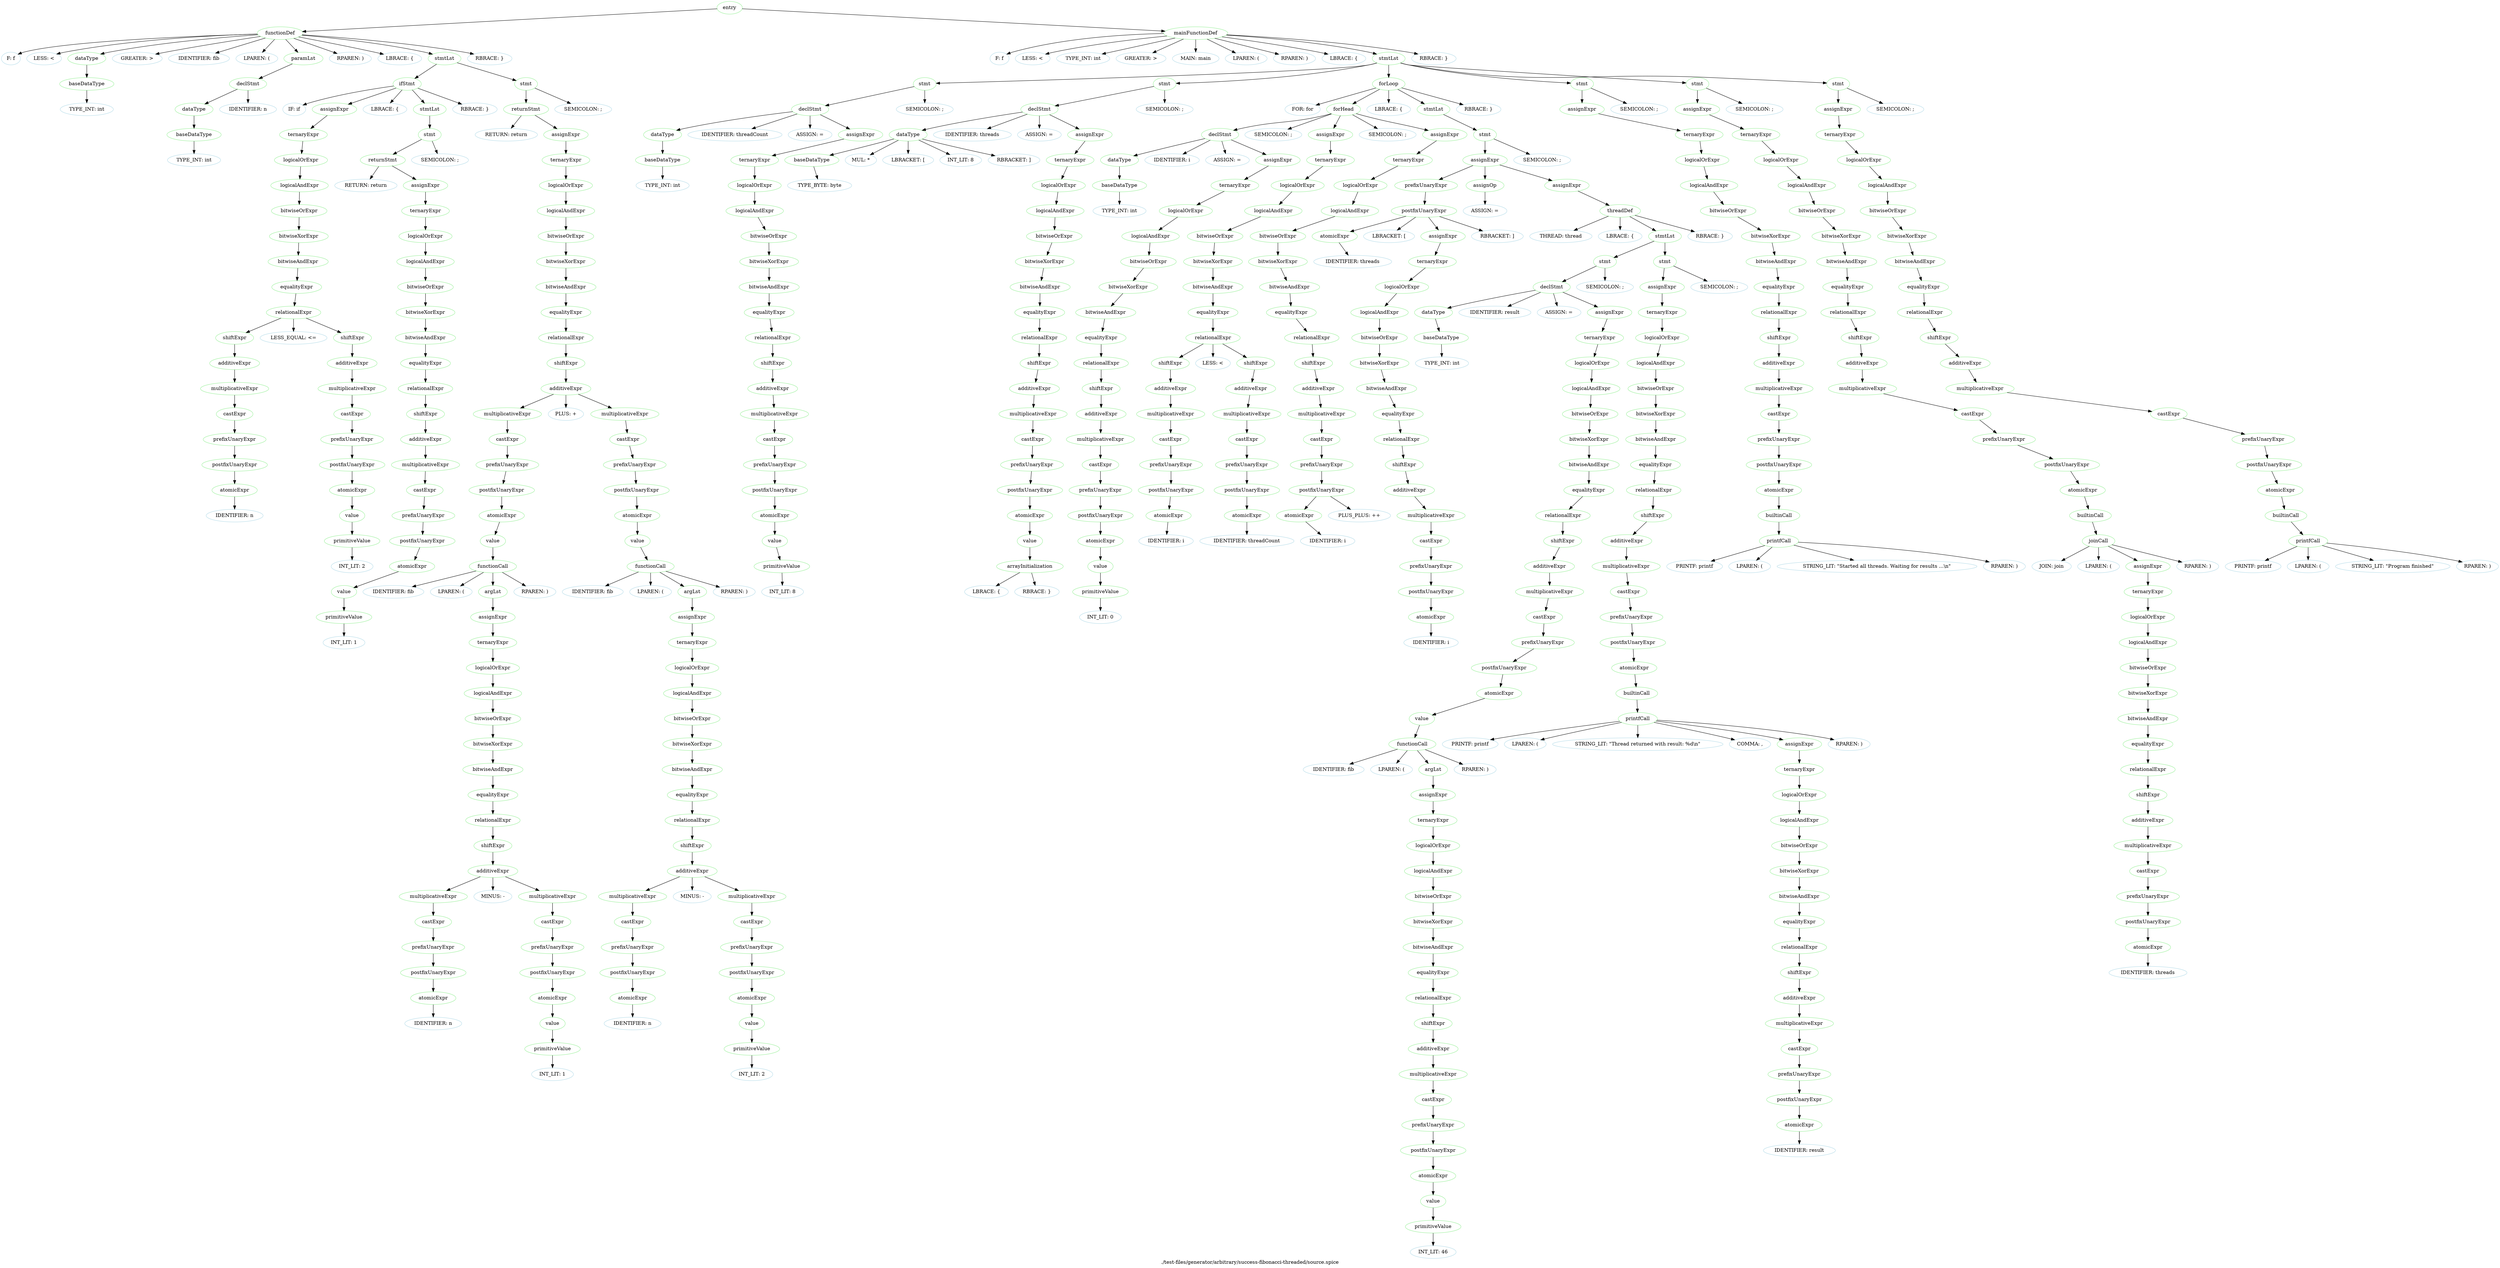 digraph {
 rankdir="TB";
 label="./test-files/generator/arbitrary/success-fibonacci-threaded/source.spice";
 L1C0_entry [color="lightgreen",label="entry"];
 L1C0_functionDef [color="lightgreen",label="functionDef"];
 L1C0_entry -> L1C0_functionDef;
 L1C0 [color="lightblue",label="F: f"];
 L1C0_functionDef -> L1C0
 L1C1 [color="lightblue",label="LESS: <"];
 L1C0_functionDef -> L1C1
 L1C2_dataType [color="lightgreen",label="dataType"];
 L1C0_functionDef -> L1C2_dataType;
 L1C2_baseDataType [color="lightgreen",label="baseDataType"];
 L1C2_dataType -> L1C2_baseDataType;
 L1C2 [color="lightblue",label="TYPE_INT: int"];
 L1C2_baseDataType -> L1C2
 L1C5 [color="lightblue",label="GREATER: >"];
 L1C0_functionDef -> L1C5
 L1C7 [color="lightblue",label="IDENTIFIER: fib"];
 L1C0_functionDef -> L1C7
 L1C10 [color="lightblue",label="LPAREN: ("];
 L1C0_functionDef -> L1C10
 L1C11_paramLst [color="lightgreen",label="paramLst"];
 L1C0_functionDef -> L1C11_paramLst;
 L1C11_declStmt [color="lightgreen",label="declStmt"];
 L1C11_paramLst -> L1C11_declStmt;
 L1C11_dataType [color="lightgreen",label="dataType"];
 L1C11_declStmt -> L1C11_dataType;
 L1C11_baseDataType [color="lightgreen",label="baseDataType"];
 L1C11_dataType -> L1C11_baseDataType;
 L1C11 [color="lightblue",label="TYPE_INT: int"];
 L1C11_baseDataType -> L1C11
 L1C15 [color="lightblue",label="IDENTIFIER: n"];
 L1C11_declStmt -> L1C15
 L1C16 [color="lightblue",label="RPAREN: )"];
 L1C0_functionDef -> L1C16
 L1C18 [color="lightblue",label="LBRACE: {"];
 L1C0_functionDef -> L1C18
 L2C4_stmtLst [color="lightgreen",label="stmtLst"];
 L1C0_functionDef -> L2C4_stmtLst;
 L2C4_ifStmt [color="lightgreen",label="ifStmt"];
 L2C4_stmtLst -> L2C4_ifStmt;
 L2C4 [color="lightblue",label="IF: if"];
 L2C4_ifStmt -> L2C4
 L2C7_assignExpr [color="lightgreen",label="assignExpr"];
 L2C4_ifStmt -> L2C7_assignExpr;
 L2C7_ternaryExpr [color="lightgreen",label="ternaryExpr"];
 L2C7_assignExpr -> L2C7_ternaryExpr;
 L2C7_logicalOrExpr [color="lightgreen",label="logicalOrExpr"];
 L2C7_ternaryExpr -> L2C7_logicalOrExpr;
 L2C7_logicalAndExpr [color="lightgreen",label="logicalAndExpr"];
 L2C7_logicalOrExpr -> L2C7_logicalAndExpr;
 L2C7_bitwiseOrExpr [color="lightgreen",label="bitwiseOrExpr"];
 L2C7_logicalAndExpr -> L2C7_bitwiseOrExpr;
 L2C7_bitwiseXorExpr [color="lightgreen",label="bitwiseXorExpr"];
 L2C7_bitwiseOrExpr -> L2C7_bitwiseXorExpr;
 L2C7_bitwiseAndExpr [color="lightgreen",label="bitwiseAndExpr"];
 L2C7_bitwiseXorExpr -> L2C7_bitwiseAndExpr;
 L2C7_equalityExpr [color="lightgreen",label="equalityExpr"];
 L2C7_bitwiseAndExpr -> L2C7_equalityExpr;
 L2C7_relationalExpr [color="lightgreen",label="relationalExpr"];
 L2C7_equalityExpr -> L2C7_relationalExpr;
 L2C7_shiftExpr [color="lightgreen",label="shiftExpr"];
 L2C7_relationalExpr -> L2C7_shiftExpr;
 L2C7_additiveExpr [color="lightgreen",label="additiveExpr"];
 L2C7_shiftExpr -> L2C7_additiveExpr;
 L2C7_multiplicativeExpr [color="lightgreen",label="multiplicativeExpr"];
 L2C7_additiveExpr -> L2C7_multiplicativeExpr;
 L2C7_castExpr [color="lightgreen",label="castExpr"];
 L2C7_multiplicativeExpr -> L2C7_castExpr;
 L2C7_prefixUnaryExpr [color="lightgreen",label="prefixUnaryExpr"];
 L2C7_castExpr -> L2C7_prefixUnaryExpr;
 L2C7_postfixUnaryExpr [color="lightgreen",label="postfixUnaryExpr"];
 L2C7_prefixUnaryExpr -> L2C7_postfixUnaryExpr;
 L2C7_atomicExpr [color="lightgreen",label="atomicExpr"];
 L2C7_postfixUnaryExpr -> L2C7_atomicExpr;
 L2C7 [color="lightblue",label="IDENTIFIER: n"];
 L2C7_atomicExpr -> L2C7
 L2C9 [color="lightblue",label="LESS_EQUAL: <="];
 L2C7_relationalExpr -> L2C9
 L2C12_shiftExpr [color="lightgreen",label="shiftExpr"];
 L2C7_relationalExpr -> L2C12_shiftExpr;
 L2C12_additiveExpr [color="lightgreen",label="additiveExpr"];
 L2C12_shiftExpr -> L2C12_additiveExpr;
 L2C12_multiplicativeExpr [color="lightgreen",label="multiplicativeExpr"];
 L2C12_additiveExpr -> L2C12_multiplicativeExpr;
 L2C12_castExpr [color="lightgreen",label="castExpr"];
 L2C12_multiplicativeExpr -> L2C12_castExpr;
 L2C12_prefixUnaryExpr [color="lightgreen",label="prefixUnaryExpr"];
 L2C12_castExpr -> L2C12_prefixUnaryExpr;
 L2C12_postfixUnaryExpr [color="lightgreen",label="postfixUnaryExpr"];
 L2C12_prefixUnaryExpr -> L2C12_postfixUnaryExpr;
 L2C12_atomicExpr [color="lightgreen",label="atomicExpr"];
 L2C12_postfixUnaryExpr -> L2C12_atomicExpr;
 L2C12_value [color="lightgreen",label="value"];
 L2C12_atomicExpr -> L2C12_value;
 L2C12_primitiveValue [color="lightgreen",label="primitiveValue"];
 L2C12_value -> L2C12_primitiveValue;
 L2C12 [color="lightblue",label="INT_LIT: 2"];
 L2C12_primitiveValue -> L2C12
 L2C14 [color="lightblue",label="LBRACE: {"];
 L2C4_ifStmt -> L2C14
 L2C16_stmtLst [color="lightgreen",label="stmtLst"];
 L2C4_ifStmt -> L2C16_stmtLst;
 L2C16_stmt [color="lightgreen",label="stmt"];
 L2C16_stmtLst -> L2C16_stmt;
 L2C16_returnStmt [color="lightgreen",label="returnStmt"];
 L2C16_stmt -> L2C16_returnStmt;
 L2C16 [color="lightblue",label="RETURN: return"];
 L2C16_returnStmt -> L2C16
 L2C23_assignExpr [color="lightgreen",label="assignExpr"];
 L2C16_returnStmt -> L2C23_assignExpr;
 L2C23_ternaryExpr [color="lightgreen",label="ternaryExpr"];
 L2C23_assignExpr -> L2C23_ternaryExpr;
 L2C23_logicalOrExpr [color="lightgreen",label="logicalOrExpr"];
 L2C23_ternaryExpr -> L2C23_logicalOrExpr;
 L2C23_logicalAndExpr [color="lightgreen",label="logicalAndExpr"];
 L2C23_logicalOrExpr -> L2C23_logicalAndExpr;
 L2C23_bitwiseOrExpr [color="lightgreen",label="bitwiseOrExpr"];
 L2C23_logicalAndExpr -> L2C23_bitwiseOrExpr;
 L2C23_bitwiseXorExpr [color="lightgreen",label="bitwiseXorExpr"];
 L2C23_bitwiseOrExpr -> L2C23_bitwiseXorExpr;
 L2C23_bitwiseAndExpr [color="lightgreen",label="bitwiseAndExpr"];
 L2C23_bitwiseXorExpr -> L2C23_bitwiseAndExpr;
 L2C23_equalityExpr [color="lightgreen",label="equalityExpr"];
 L2C23_bitwiseAndExpr -> L2C23_equalityExpr;
 L2C23_relationalExpr [color="lightgreen",label="relationalExpr"];
 L2C23_equalityExpr -> L2C23_relationalExpr;
 L2C23_shiftExpr [color="lightgreen",label="shiftExpr"];
 L2C23_relationalExpr -> L2C23_shiftExpr;
 L2C23_additiveExpr [color="lightgreen",label="additiveExpr"];
 L2C23_shiftExpr -> L2C23_additiveExpr;
 L2C23_multiplicativeExpr [color="lightgreen",label="multiplicativeExpr"];
 L2C23_additiveExpr -> L2C23_multiplicativeExpr;
 L2C23_castExpr [color="lightgreen",label="castExpr"];
 L2C23_multiplicativeExpr -> L2C23_castExpr;
 L2C23_prefixUnaryExpr [color="lightgreen",label="prefixUnaryExpr"];
 L2C23_castExpr -> L2C23_prefixUnaryExpr;
 L2C23_postfixUnaryExpr [color="lightgreen",label="postfixUnaryExpr"];
 L2C23_prefixUnaryExpr -> L2C23_postfixUnaryExpr;
 L2C23_atomicExpr [color="lightgreen",label="atomicExpr"];
 L2C23_postfixUnaryExpr -> L2C23_atomicExpr;
 L2C23_value [color="lightgreen",label="value"];
 L2C23_atomicExpr -> L2C23_value;
 L2C23_primitiveValue [color="lightgreen",label="primitiveValue"];
 L2C23_value -> L2C23_primitiveValue;
 L2C23 [color="lightblue",label="INT_LIT: 1"];
 L2C23_primitiveValue -> L2C23
 L2C24 [color="lightblue",label="SEMICOLON: ;"];
 L2C16_stmt -> L2C24
 L2C26 [color="lightblue",label="RBRACE: }"];
 L2C4_ifStmt -> L2C26
 L3C4_stmt [color="lightgreen",label="stmt"];
 L2C4_stmtLst -> L3C4_stmt;
 L3C4_returnStmt [color="lightgreen",label="returnStmt"];
 L3C4_stmt -> L3C4_returnStmt;
 L3C4 [color="lightblue",label="RETURN: return"];
 L3C4_returnStmt -> L3C4
 L3C11_assignExpr [color="lightgreen",label="assignExpr"];
 L3C4_returnStmt -> L3C11_assignExpr;
 L3C11_ternaryExpr [color="lightgreen",label="ternaryExpr"];
 L3C11_assignExpr -> L3C11_ternaryExpr;
 L3C11_logicalOrExpr [color="lightgreen",label="logicalOrExpr"];
 L3C11_ternaryExpr -> L3C11_logicalOrExpr;
 L3C11_logicalAndExpr [color="lightgreen",label="logicalAndExpr"];
 L3C11_logicalOrExpr -> L3C11_logicalAndExpr;
 L3C11_bitwiseOrExpr [color="lightgreen",label="bitwiseOrExpr"];
 L3C11_logicalAndExpr -> L3C11_bitwiseOrExpr;
 L3C11_bitwiseXorExpr [color="lightgreen",label="bitwiseXorExpr"];
 L3C11_bitwiseOrExpr -> L3C11_bitwiseXorExpr;
 L3C11_bitwiseAndExpr [color="lightgreen",label="bitwiseAndExpr"];
 L3C11_bitwiseXorExpr -> L3C11_bitwiseAndExpr;
 L3C11_equalityExpr [color="lightgreen",label="equalityExpr"];
 L3C11_bitwiseAndExpr -> L3C11_equalityExpr;
 L3C11_relationalExpr [color="lightgreen",label="relationalExpr"];
 L3C11_equalityExpr -> L3C11_relationalExpr;
 L3C11_shiftExpr [color="lightgreen",label="shiftExpr"];
 L3C11_relationalExpr -> L3C11_shiftExpr;
 L3C11_additiveExpr [color="lightgreen",label="additiveExpr"];
 L3C11_shiftExpr -> L3C11_additiveExpr;
 L3C11_multiplicativeExpr [color="lightgreen",label="multiplicativeExpr"];
 L3C11_additiveExpr -> L3C11_multiplicativeExpr;
 L3C11_castExpr [color="lightgreen",label="castExpr"];
 L3C11_multiplicativeExpr -> L3C11_castExpr;
 L3C11_prefixUnaryExpr [color="lightgreen",label="prefixUnaryExpr"];
 L3C11_castExpr -> L3C11_prefixUnaryExpr;
 L3C11_postfixUnaryExpr [color="lightgreen",label="postfixUnaryExpr"];
 L3C11_prefixUnaryExpr -> L3C11_postfixUnaryExpr;
 L3C11_atomicExpr [color="lightgreen",label="atomicExpr"];
 L3C11_postfixUnaryExpr -> L3C11_atomicExpr;
 L3C11_value [color="lightgreen",label="value"];
 L3C11_atomicExpr -> L3C11_value;
 L3C11_functionCall [color="lightgreen",label="functionCall"];
 L3C11_value -> L3C11_functionCall;
 L3C11 [color="lightblue",label="IDENTIFIER: fib"];
 L3C11_functionCall -> L3C11
 L3C14 [color="lightblue",label="LPAREN: ("];
 L3C11_functionCall -> L3C14
 L3C15_argLst [color="lightgreen",label="argLst"];
 L3C11_functionCall -> L3C15_argLst;
 L3C15_assignExpr [color="lightgreen",label="assignExpr"];
 L3C15_argLst -> L3C15_assignExpr;
 L3C15_ternaryExpr [color="lightgreen",label="ternaryExpr"];
 L3C15_assignExpr -> L3C15_ternaryExpr;
 L3C15_logicalOrExpr [color="lightgreen",label="logicalOrExpr"];
 L3C15_ternaryExpr -> L3C15_logicalOrExpr;
 L3C15_logicalAndExpr [color="lightgreen",label="logicalAndExpr"];
 L3C15_logicalOrExpr -> L3C15_logicalAndExpr;
 L3C15_bitwiseOrExpr [color="lightgreen",label="bitwiseOrExpr"];
 L3C15_logicalAndExpr -> L3C15_bitwiseOrExpr;
 L3C15_bitwiseXorExpr [color="lightgreen",label="bitwiseXorExpr"];
 L3C15_bitwiseOrExpr -> L3C15_bitwiseXorExpr;
 L3C15_bitwiseAndExpr [color="lightgreen",label="bitwiseAndExpr"];
 L3C15_bitwiseXorExpr -> L3C15_bitwiseAndExpr;
 L3C15_equalityExpr [color="lightgreen",label="equalityExpr"];
 L3C15_bitwiseAndExpr -> L3C15_equalityExpr;
 L3C15_relationalExpr [color="lightgreen",label="relationalExpr"];
 L3C15_equalityExpr -> L3C15_relationalExpr;
 L3C15_shiftExpr [color="lightgreen",label="shiftExpr"];
 L3C15_relationalExpr -> L3C15_shiftExpr;
 L3C15_additiveExpr [color="lightgreen",label="additiveExpr"];
 L3C15_shiftExpr -> L3C15_additiveExpr;
 L3C15_multiplicativeExpr [color="lightgreen",label="multiplicativeExpr"];
 L3C15_additiveExpr -> L3C15_multiplicativeExpr;
 L3C15_castExpr [color="lightgreen",label="castExpr"];
 L3C15_multiplicativeExpr -> L3C15_castExpr;
 L3C15_prefixUnaryExpr [color="lightgreen",label="prefixUnaryExpr"];
 L3C15_castExpr -> L3C15_prefixUnaryExpr;
 L3C15_postfixUnaryExpr [color="lightgreen",label="postfixUnaryExpr"];
 L3C15_prefixUnaryExpr -> L3C15_postfixUnaryExpr;
 L3C15_atomicExpr [color="lightgreen",label="atomicExpr"];
 L3C15_postfixUnaryExpr -> L3C15_atomicExpr;
 L3C15 [color="lightblue",label="IDENTIFIER: n"];
 L3C15_atomicExpr -> L3C15
 L3C17 [color="lightblue",label="MINUS: -"];
 L3C15_additiveExpr -> L3C17
 L3C19_multiplicativeExpr [color="lightgreen",label="multiplicativeExpr"];
 L3C15_additiveExpr -> L3C19_multiplicativeExpr;
 L3C19_castExpr [color="lightgreen",label="castExpr"];
 L3C19_multiplicativeExpr -> L3C19_castExpr;
 L3C19_prefixUnaryExpr [color="lightgreen",label="prefixUnaryExpr"];
 L3C19_castExpr -> L3C19_prefixUnaryExpr;
 L3C19_postfixUnaryExpr [color="lightgreen",label="postfixUnaryExpr"];
 L3C19_prefixUnaryExpr -> L3C19_postfixUnaryExpr;
 L3C19_atomicExpr [color="lightgreen",label="atomicExpr"];
 L3C19_postfixUnaryExpr -> L3C19_atomicExpr;
 L3C19_value [color="lightgreen",label="value"];
 L3C19_atomicExpr -> L3C19_value;
 L3C19_primitiveValue [color="lightgreen",label="primitiveValue"];
 L3C19_value -> L3C19_primitiveValue;
 L3C19 [color="lightblue",label="INT_LIT: 1"];
 L3C19_primitiveValue -> L3C19
 L3C20 [color="lightblue",label="RPAREN: )"];
 L3C11_functionCall -> L3C20
 L3C22 [color="lightblue",label="PLUS: +"];
 L3C11_additiveExpr -> L3C22
 L3C24_multiplicativeExpr [color="lightgreen",label="multiplicativeExpr"];
 L3C11_additiveExpr -> L3C24_multiplicativeExpr;
 L3C24_castExpr [color="lightgreen",label="castExpr"];
 L3C24_multiplicativeExpr -> L3C24_castExpr;
 L3C24_prefixUnaryExpr [color="lightgreen",label="prefixUnaryExpr"];
 L3C24_castExpr -> L3C24_prefixUnaryExpr;
 L3C24_postfixUnaryExpr [color="lightgreen",label="postfixUnaryExpr"];
 L3C24_prefixUnaryExpr -> L3C24_postfixUnaryExpr;
 L3C24_atomicExpr [color="lightgreen",label="atomicExpr"];
 L3C24_postfixUnaryExpr -> L3C24_atomicExpr;
 L3C24_value [color="lightgreen",label="value"];
 L3C24_atomicExpr -> L3C24_value;
 L3C24_functionCall [color="lightgreen",label="functionCall"];
 L3C24_value -> L3C24_functionCall;
 L3C24 [color="lightblue",label="IDENTIFIER: fib"];
 L3C24_functionCall -> L3C24
 L3C27 [color="lightblue",label="LPAREN: ("];
 L3C24_functionCall -> L3C27
 L3C28_argLst [color="lightgreen",label="argLst"];
 L3C24_functionCall -> L3C28_argLst;
 L3C28_assignExpr [color="lightgreen",label="assignExpr"];
 L3C28_argLst -> L3C28_assignExpr;
 L3C28_ternaryExpr [color="lightgreen",label="ternaryExpr"];
 L3C28_assignExpr -> L3C28_ternaryExpr;
 L3C28_logicalOrExpr [color="lightgreen",label="logicalOrExpr"];
 L3C28_ternaryExpr -> L3C28_logicalOrExpr;
 L3C28_logicalAndExpr [color="lightgreen",label="logicalAndExpr"];
 L3C28_logicalOrExpr -> L3C28_logicalAndExpr;
 L3C28_bitwiseOrExpr [color="lightgreen",label="bitwiseOrExpr"];
 L3C28_logicalAndExpr -> L3C28_bitwiseOrExpr;
 L3C28_bitwiseXorExpr [color="lightgreen",label="bitwiseXorExpr"];
 L3C28_bitwiseOrExpr -> L3C28_bitwiseXorExpr;
 L3C28_bitwiseAndExpr [color="lightgreen",label="bitwiseAndExpr"];
 L3C28_bitwiseXorExpr -> L3C28_bitwiseAndExpr;
 L3C28_equalityExpr [color="lightgreen",label="equalityExpr"];
 L3C28_bitwiseAndExpr -> L3C28_equalityExpr;
 L3C28_relationalExpr [color="lightgreen",label="relationalExpr"];
 L3C28_equalityExpr -> L3C28_relationalExpr;
 L3C28_shiftExpr [color="lightgreen",label="shiftExpr"];
 L3C28_relationalExpr -> L3C28_shiftExpr;
 L3C28_additiveExpr [color="lightgreen",label="additiveExpr"];
 L3C28_shiftExpr -> L3C28_additiveExpr;
 L3C28_multiplicativeExpr [color="lightgreen",label="multiplicativeExpr"];
 L3C28_additiveExpr -> L3C28_multiplicativeExpr;
 L3C28_castExpr [color="lightgreen",label="castExpr"];
 L3C28_multiplicativeExpr -> L3C28_castExpr;
 L3C28_prefixUnaryExpr [color="lightgreen",label="prefixUnaryExpr"];
 L3C28_castExpr -> L3C28_prefixUnaryExpr;
 L3C28_postfixUnaryExpr [color="lightgreen",label="postfixUnaryExpr"];
 L3C28_prefixUnaryExpr -> L3C28_postfixUnaryExpr;
 L3C28_atomicExpr [color="lightgreen",label="atomicExpr"];
 L3C28_postfixUnaryExpr -> L3C28_atomicExpr;
 L3C28 [color="lightblue",label="IDENTIFIER: n"];
 L3C28_atomicExpr -> L3C28
 L3C30 [color="lightblue",label="MINUS: -"];
 L3C28_additiveExpr -> L3C30
 L3C32_multiplicativeExpr [color="lightgreen",label="multiplicativeExpr"];
 L3C28_additiveExpr -> L3C32_multiplicativeExpr;
 L3C32_castExpr [color="lightgreen",label="castExpr"];
 L3C32_multiplicativeExpr -> L3C32_castExpr;
 L3C32_prefixUnaryExpr [color="lightgreen",label="prefixUnaryExpr"];
 L3C32_castExpr -> L3C32_prefixUnaryExpr;
 L3C32_postfixUnaryExpr [color="lightgreen",label="postfixUnaryExpr"];
 L3C32_prefixUnaryExpr -> L3C32_postfixUnaryExpr;
 L3C32_atomicExpr [color="lightgreen",label="atomicExpr"];
 L3C32_postfixUnaryExpr -> L3C32_atomicExpr;
 L3C32_value [color="lightgreen",label="value"];
 L3C32_atomicExpr -> L3C32_value;
 L3C32_primitiveValue [color="lightgreen",label="primitiveValue"];
 L3C32_value -> L3C32_primitiveValue;
 L3C32 [color="lightblue",label="INT_LIT: 2"];
 L3C32_primitiveValue -> L3C32
 L3C33 [color="lightblue",label="RPAREN: )"];
 L3C24_functionCall -> L3C33
 L3C34 [color="lightblue",label="SEMICOLON: ;"];
 L3C4_stmt -> L3C34
 L4C0 [color="lightblue",label="RBRACE: }"];
 L1C0_functionDef -> L4C0
 L6C0_mainFunctionDef [color="lightgreen",label="mainFunctionDef"];
 L1C0_entry -> L6C0_mainFunctionDef;
 L6C0 [color="lightblue",label="F: f"];
 L6C0_mainFunctionDef -> L6C0
 L6C1 [color="lightblue",label="LESS: <"];
 L6C0_mainFunctionDef -> L6C1
 L6C2 [color="lightblue",label="TYPE_INT: int"];
 L6C0_mainFunctionDef -> L6C2
 L6C5 [color="lightblue",label="GREATER: >"];
 L6C0_mainFunctionDef -> L6C5
 L6C7 [color="lightblue",label="MAIN: main"];
 L6C0_mainFunctionDef -> L6C7
 L6C11 [color="lightblue",label="LPAREN: ("];
 L6C0_mainFunctionDef -> L6C11
 L6C12 [color="lightblue",label="RPAREN: )"];
 L6C0_mainFunctionDef -> L6C12
 L6C14 [color="lightblue",label="LBRACE: {"];
 L6C0_mainFunctionDef -> L6C14
 L7C4_stmtLst [color="lightgreen",label="stmtLst"];
 L6C0_mainFunctionDef -> L7C4_stmtLst;
 L7C4_stmt [color="lightgreen",label="stmt"];
 L7C4_stmtLst -> L7C4_stmt;
 L7C4_declStmt [color="lightgreen",label="declStmt"];
 L7C4_stmt -> L7C4_declStmt;
 L7C4_dataType [color="lightgreen",label="dataType"];
 L7C4_declStmt -> L7C4_dataType;
 L7C4_baseDataType [color="lightgreen",label="baseDataType"];
 L7C4_dataType -> L7C4_baseDataType;
 L7C4 [color="lightblue",label="TYPE_INT: int"];
 L7C4_baseDataType -> L7C4
 L7C8 [color="lightblue",label="IDENTIFIER: threadCount"];
 L7C4_declStmt -> L7C8
 L7C20 [color="lightblue",label="ASSIGN: ="];
 L7C4_declStmt -> L7C20
 L7C22_assignExpr [color="lightgreen",label="assignExpr"];
 L7C4_declStmt -> L7C22_assignExpr;
 L7C22_ternaryExpr [color="lightgreen",label="ternaryExpr"];
 L7C22_assignExpr -> L7C22_ternaryExpr;
 L7C22_logicalOrExpr [color="lightgreen",label="logicalOrExpr"];
 L7C22_ternaryExpr -> L7C22_logicalOrExpr;
 L7C22_logicalAndExpr [color="lightgreen",label="logicalAndExpr"];
 L7C22_logicalOrExpr -> L7C22_logicalAndExpr;
 L7C22_bitwiseOrExpr [color="lightgreen",label="bitwiseOrExpr"];
 L7C22_logicalAndExpr -> L7C22_bitwiseOrExpr;
 L7C22_bitwiseXorExpr [color="lightgreen",label="bitwiseXorExpr"];
 L7C22_bitwiseOrExpr -> L7C22_bitwiseXorExpr;
 L7C22_bitwiseAndExpr [color="lightgreen",label="bitwiseAndExpr"];
 L7C22_bitwiseXorExpr -> L7C22_bitwiseAndExpr;
 L7C22_equalityExpr [color="lightgreen",label="equalityExpr"];
 L7C22_bitwiseAndExpr -> L7C22_equalityExpr;
 L7C22_relationalExpr [color="lightgreen",label="relationalExpr"];
 L7C22_equalityExpr -> L7C22_relationalExpr;
 L7C22_shiftExpr [color="lightgreen",label="shiftExpr"];
 L7C22_relationalExpr -> L7C22_shiftExpr;
 L7C22_additiveExpr [color="lightgreen",label="additiveExpr"];
 L7C22_shiftExpr -> L7C22_additiveExpr;
 L7C22_multiplicativeExpr [color="lightgreen",label="multiplicativeExpr"];
 L7C22_additiveExpr -> L7C22_multiplicativeExpr;
 L7C22_castExpr [color="lightgreen",label="castExpr"];
 L7C22_multiplicativeExpr -> L7C22_castExpr;
 L7C22_prefixUnaryExpr [color="lightgreen",label="prefixUnaryExpr"];
 L7C22_castExpr -> L7C22_prefixUnaryExpr;
 L7C22_postfixUnaryExpr [color="lightgreen",label="postfixUnaryExpr"];
 L7C22_prefixUnaryExpr -> L7C22_postfixUnaryExpr;
 L7C22_atomicExpr [color="lightgreen",label="atomicExpr"];
 L7C22_postfixUnaryExpr -> L7C22_atomicExpr;
 L7C22_value [color="lightgreen",label="value"];
 L7C22_atomicExpr -> L7C22_value;
 L7C22_primitiveValue [color="lightgreen",label="primitiveValue"];
 L7C22_value -> L7C22_primitiveValue;
 L7C22 [color="lightblue",label="INT_LIT: 8"];
 L7C22_primitiveValue -> L7C22
 L7C23 [color="lightblue",label="SEMICOLON: ;"];
 L7C4_stmt -> L7C23
 L8C4_stmt [color="lightgreen",label="stmt"];
 L7C4_stmtLst -> L8C4_stmt;
 L8C4_declStmt [color="lightgreen",label="declStmt"];
 L8C4_stmt -> L8C4_declStmt;
 L8C4_dataType [color="lightgreen",label="dataType"];
 L8C4_declStmt -> L8C4_dataType;
 L8C4_baseDataType [color="lightgreen",label="baseDataType"];
 L8C4_dataType -> L8C4_baseDataType;
 L8C4 [color="lightblue",label="TYPE_BYTE: byte"];
 L8C4_baseDataType -> L8C4
 L8C8 [color="lightblue",label="MUL: *"];
 L8C4_dataType -> L8C8
 L8C9 [color="lightblue",label="LBRACKET: ["];
 L8C4_dataType -> L8C9
 L8C10 [color="lightblue",label="INT_LIT: 8"];
 L8C4_dataType -> L8C10
 L8C11 [color="lightblue",label="RBRACKET: ]"];
 L8C4_dataType -> L8C11
 L8C13 [color="lightblue",label="IDENTIFIER: threads"];
 L8C4_declStmt -> L8C13
 L8C21 [color="lightblue",label="ASSIGN: ="];
 L8C4_declStmt -> L8C21
 L8C23_assignExpr [color="lightgreen",label="assignExpr"];
 L8C4_declStmt -> L8C23_assignExpr;
 L8C23_ternaryExpr [color="lightgreen",label="ternaryExpr"];
 L8C23_assignExpr -> L8C23_ternaryExpr;
 L8C23_logicalOrExpr [color="lightgreen",label="logicalOrExpr"];
 L8C23_ternaryExpr -> L8C23_logicalOrExpr;
 L8C23_logicalAndExpr [color="lightgreen",label="logicalAndExpr"];
 L8C23_logicalOrExpr -> L8C23_logicalAndExpr;
 L8C23_bitwiseOrExpr [color="lightgreen",label="bitwiseOrExpr"];
 L8C23_logicalAndExpr -> L8C23_bitwiseOrExpr;
 L8C23_bitwiseXorExpr [color="lightgreen",label="bitwiseXorExpr"];
 L8C23_bitwiseOrExpr -> L8C23_bitwiseXorExpr;
 L8C23_bitwiseAndExpr [color="lightgreen",label="bitwiseAndExpr"];
 L8C23_bitwiseXorExpr -> L8C23_bitwiseAndExpr;
 L8C23_equalityExpr [color="lightgreen",label="equalityExpr"];
 L8C23_bitwiseAndExpr -> L8C23_equalityExpr;
 L8C23_relationalExpr [color="lightgreen",label="relationalExpr"];
 L8C23_equalityExpr -> L8C23_relationalExpr;
 L8C23_shiftExpr [color="lightgreen",label="shiftExpr"];
 L8C23_relationalExpr -> L8C23_shiftExpr;
 L8C23_additiveExpr [color="lightgreen",label="additiveExpr"];
 L8C23_shiftExpr -> L8C23_additiveExpr;
 L8C23_multiplicativeExpr [color="lightgreen",label="multiplicativeExpr"];
 L8C23_additiveExpr -> L8C23_multiplicativeExpr;
 L8C23_castExpr [color="lightgreen",label="castExpr"];
 L8C23_multiplicativeExpr -> L8C23_castExpr;
 L8C23_prefixUnaryExpr [color="lightgreen",label="prefixUnaryExpr"];
 L8C23_castExpr -> L8C23_prefixUnaryExpr;
 L8C23_postfixUnaryExpr [color="lightgreen",label="postfixUnaryExpr"];
 L8C23_prefixUnaryExpr -> L8C23_postfixUnaryExpr;
 L8C23_atomicExpr [color="lightgreen",label="atomicExpr"];
 L8C23_postfixUnaryExpr -> L8C23_atomicExpr;
 L8C23_value [color="lightgreen",label="value"];
 L8C23_atomicExpr -> L8C23_value;
 L8C23_arrayInitialization [color="lightgreen",label="arrayInitialization"];
 L8C23_value -> L8C23_arrayInitialization;
 L8C23 [color="lightblue",label="LBRACE: {"];
 L8C23_arrayInitialization -> L8C23
 L8C24 [color="lightblue",label="RBRACE: }"];
 L8C23_arrayInitialization -> L8C24
 L8C25 [color="lightblue",label="SEMICOLON: ;"];
 L8C4_stmt -> L8C25
 L9C4_forLoop [color="lightgreen",label="forLoop"];
 L7C4_stmtLst -> L9C4_forLoop;
 L9C4 [color="lightblue",label="FOR: for"];
 L9C4_forLoop -> L9C4
 L9C8_forHead [color="lightgreen",label="forHead"];
 L9C4_forLoop -> L9C8_forHead;
 L9C8_declStmt [color="lightgreen",label="declStmt"];
 L9C8_forHead -> L9C8_declStmt;
 L9C8_dataType [color="lightgreen",label="dataType"];
 L9C8_declStmt -> L9C8_dataType;
 L9C8_baseDataType [color="lightgreen",label="baseDataType"];
 L9C8_dataType -> L9C8_baseDataType;
 L9C8 [color="lightblue",label="TYPE_INT: int"];
 L9C8_baseDataType -> L9C8
 L9C12 [color="lightblue",label="IDENTIFIER: i"];
 L9C8_declStmt -> L9C12
 L9C14 [color="lightblue",label="ASSIGN: ="];
 L9C8_declStmt -> L9C14
 L9C16_assignExpr [color="lightgreen",label="assignExpr"];
 L9C8_declStmt -> L9C16_assignExpr;
 L9C16_ternaryExpr [color="lightgreen",label="ternaryExpr"];
 L9C16_assignExpr -> L9C16_ternaryExpr;
 L9C16_logicalOrExpr [color="lightgreen",label="logicalOrExpr"];
 L9C16_ternaryExpr -> L9C16_logicalOrExpr;
 L9C16_logicalAndExpr [color="lightgreen",label="logicalAndExpr"];
 L9C16_logicalOrExpr -> L9C16_logicalAndExpr;
 L9C16_bitwiseOrExpr [color="lightgreen",label="bitwiseOrExpr"];
 L9C16_logicalAndExpr -> L9C16_bitwiseOrExpr;
 L9C16_bitwiseXorExpr [color="lightgreen",label="bitwiseXorExpr"];
 L9C16_bitwiseOrExpr -> L9C16_bitwiseXorExpr;
 L9C16_bitwiseAndExpr [color="lightgreen",label="bitwiseAndExpr"];
 L9C16_bitwiseXorExpr -> L9C16_bitwiseAndExpr;
 L9C16_equalityExpr [color="lightgreen",label="equalityExpr"];
 L9C16_bitwiseAndExpr -> L9C16_equalityExpr;
 L9C16_relationalExpr [color="lightgreen",label="relationalExpr"];
 L9C16_equalityExpr -> L9C16_relationalExpr;
 L9C16_shiftExpr [color="lightgreen",label="shiftExpr"];
 L9C16_relationalExpr -> L9C16_shiftExpr;
 L9C16_additiveExpr [color="lightgreen",label="additiveExpr"];
 L9C16_shiftExpr -> L9C16_additiveExpr;
 L9C16_multiplicativeExpr [color="lightgreen",label="multiplicativeExpr"];
 L9C16_additiveExpr -> L9C16_multiplicativeExpr;
 L9C16_castExpr [color="lightgreen",label="castExpr"];
 L9C16_multiplicativeExpr -> L9C16_castExpr;
 L9C16_prefixUnaryExpr [color="lightgreen",label="prefixUnaryExpr"];
 L9C16_castExpr -> L9C16_prefixUnaryExpr;
 L9C16_postfixUnaryExpr [color="lightgreen",label="postfixUnaryExpr"];
 L9C16_prefixUnaryExpr -> L9C16_postfixUnaryExpr;
 L9C16_atomicExpr [color="lightgreen",label="atomicExpr"];
 L9C16_postfixUnaryExpr -> L9C16_atomicExpr;
 L9C16_value [color="lightgreen",label="value"];
 L9C16_atomicExpr -> L9C16_value;
 L9C16_primitiveValue [color="lightgreen",label="primitiveValue"];
 L9C16_value -> L9C16_primitiveValue;
 L9C16 [color="lightblue",label="INT_LIT: 0"];
 L9C16_primitiveValue -> L9C16
 L9C17 [color="lightblue",label="SEMICOLON: ;"];
 L9C8_forHead -> L9C17
 L9C19_assignExpr [color="lightgreen",label="assignExpr"];
 L9C8_forHead -> L9C19_assignExpr;
 L9C19_ternaryExpr [color="lightgreen",label="ternaryExpr"];
 L9C19_assignExpr -> L9C19_ternaryExpr;
 L9C19_logicalOrExpr [color="lightgreen",label="logicalOrExpr"];
 L9C19_ternaryExpr -> L9C19_logicalOrExpr;
 L9C19_logicalAndExpr [color="lightgreen",label="logicalAndExpr"];
 L9C19_logicalOrExpr -> L9C19_logicalAndExpr;
 L9C19_bitwiseOrExpr [color="lightgreen",label="bitwiseOrExpr"];
 L9C19_logicalAndExpr -> L9C19_bitwiseOrExpr;
 L9C19_bitwiseXorExpr [color="lightgreen",label="bitwiseXorExpr"];
 L9C19_bitwiseOrExpr -> L9C19_bitwiseXorExpr;
 L9C19_bitwiseAndExpr [color="lightgreen",label="bitwiseAndExpr"];
 L9C19_bitwiseXorExpr -> L9C19_bitwiseAndExpr;
 L9C19_equalityExpr [color="lightgreen",label="equalityExpr"];
 L9C19_bitwiseAndExpr -> L9C19_equalityExpr;
 L9C19_relationalExpr [color="lightgreen",label="relationalExpr"];
 L9C19_equalityExpr -> L9C19_relationalExpr;
 L9C19_shiftExpr [color="lightgreen",label="shiftExpr"];
 L9C19_relationalExpr -> L9C19_shiftExpr;
 L9C19_additiveExpr [color="lightgreen",label="additiveExpr"];
 L9C19_shiftExpr -> L9C19_additiveExpr;
 L9C19_multiplicativeExpr [color="lightgreen",label="multiplicativeExpr"];
 L9C19_additiveExpr -> L9C19_multiplicativeExpr;
 L9C19_castExpr [color="lightgreen",label="castExpr"];
 L9C19_multiplicativeExpr -> L9C19_castExpr;
 L9C19_prefixUnaryExpr [color="lightgreen",label="prefixUnaryExpr"];
 L9C19_castExpr -> L9C19_prefixUnaryExpr;
 L9C19_postfixUnaryExpr [color="lightgreen",label="postfixUnaryExpr"];
 L9C19_prefixUnaryExpr -> L9C19_postfixUnaryExpr;
 L9C19_atomicExpr [color="lightgreen",label="atomicExpr"];
 L9C19_postfixUnaryExpr -> L9C19_atomicExpr;
 L9C19 [color="lightblue",label="IDENTIFIER: i"];
 L9C19_atomicExpr -> L9C19
 L9C21 [color="lightblue",label="LESS: <"];
 L9C19_relationalExpr -> L9C21
 L9C23_shiftExpr [color="lightgreen",label="shiftExpr"];
 L9C19_relationalExpr -> L9C23_shiftExpr;
 L9C23_additiveExpr [color="lightgreen",label="additiveExpr"];
 L9C23_shiftExpr -> L9C23_additiveExpr;
 L9C23_multiplicativeExpr [color="lightgreen",label="multiplicativeExpr"];
 L9C23_additiveExpr -> L9C23_multiplicativeExpr;
 L9C23_castExpr [color="lightgreen",label="castExpr"];
 L9C23_multiplicativeExpr -> L9C23_castExpr;
 L9C23_prefixUnaryExpr [color="lightgreen",label="prefixUnaryExpr"];
 L9C23_castExpr -> L9C23_prefixUnaryExpr;
 L9C23_postfixUnaryExpr [color="lightgreen",label="postfixUnaryExpr"];
 L9C23_prefixUnaryExpr -> L9C23_postfixUnaryExpr;
 L9C23_atomicExpr [color="lightgreen",label="atomicExpr"];
 L9C23_postfixUnaryExpr -> L9C23_atomicExpr;
 L9C23 [color="lightblue",label="IDENTIFIER: threadCount"];
 L9C23_atomicExpr -> L9C23
 L9C34 [color="lightblue",label="SEMICOLON: ;"];
 L9C8_forHead -> L9C34
 L9C36_assignExpr [color="lightgreen",label="assignExpr"];
 L9C8_forHead -> L9C36_assignExpr;
 L9C36_ternaryExpr [color="lightgreen",label="ternaryExpr"];
 L9C36_assignExpr -> L9C36_ternaryExpr;
 L9C36_logicalOrExpr [color="lightgreen",label="logicalOrExpr"];
 L9C36_ternaryExpr -> L9C36_logicalOrExpr;
 L9C36_logicalAndExpr [color="lightgreen",label="logicalAndExpr"];
 L9C36_logicalOrExpr -> L9C36_logicalAndExpr;
 L9C36_bitwiseOrExpr [color="lightgreen",label="bitwiseOrExpr"];
 L9C36_logicalAndExpr -> L9C36_bitwiseOrExpr;
 L9C36_bitwiseXorExpr [color="lightgreen",label="bitwiseXorExpr"];
 L9C36_bitwiseOrExpr -> L9C36_bitwiseXorExpr;
 L9C36_bitwiseAndExpr [color="lightgreen",label="bitwiseAndExpr"];
 L9C36_bitwiseXorExpr -> L9C36_bitwiseAndExpr;
 L9C36_equalityExpr [color="lightgreen",label="equalityExpr"];
 L9C36_bitwiseAndExpr -> L9C36_equalityExpr;
 L9C36_relationalExpr [color="lightgreen",label="relationalExpr"];
 L9C36_equalityExpr -> L9C36_relationalExpr;
 L9C36_shiftExpr [color="lightgreen",label="shiftExpr"];
 L9C36_relationalExpr -> L9C36_shiftExpr;
 L9C36_additiveExpr [color="lightgreen",label="additiveExpr"];
 L9C36_shiftExpr -> L9C36_additiveExpr;
 L9C36_multiplicativeExpr [color="lightgreen",label="multiplicativeExpr"];
 L9C36_additiveExpr -> L9C36_multiplicativeExpr;
 L9C36_castExpr [color="lightgreen",label="castExpr"];
 L9C36_multiplicativeExpr -> L9C36_castExpr;
 L9C36_prefixUnaryExpr [color="lightgreen",label="prefixUnaryExpr"];
 L9C36_castExpr -> L9C36_prefixUnaryExpr;
 L9C36_postfixUnaryExpr [color="lightgreen",label="postfixUnaryExpr"];
 L9C36_prefixUnaryExpr -> L9C36_postfixUnaryExpr;
 L9C36_atomicExpr [color="lightgreen",label="atomicExpr"];
 L9C36_postfixUnaryExpr -> L9C36_atomicExpr;
 L9C36 [color="lightblue",label="IDENTIFIER: i"];
 L9C36_atomicExpr -> L9C36
 L9C37 [color="lightblue",label="PLUS_PLUS: ++"];
 L9C36_postfixUnaryExpr -> L9C37
 L9C40 [color="lightblue",label="LBRACE: {"];
 L9C4_forLoop -> L9C40
 L10C8_stmtLst [color="lightgreen",label="stmtLst"];
 L9C4_forLoop -> L10C8_stmtLst;
 L10C8_stmt [color="lightgreen",label="stmt"];
 L10C8_stmtLst -> L10C8_stmt;
 L10C8_assignExpr [color="lightgreen",label="assignExpr"];
 L10C8_stmt -> L10C8_assignExpr;
 L10C8_prefixUnaryExpr [color="lightgreen",label="prefixUnaryExpr"];
 L10C8_assignExpr -> L10C8_prefixUnaryExpr;
 L10C8_postfixUnaryExpr [color="lightgreen",label="postfixUnaryExpr"];
 L10C8_prefixUnaryExpr -> L10C8_postfixUnaryExpr;
 L10C8_atomicExpr [color="lightgreen",label="atomicExpr"];
 L10C8_postfixUnaryExpr -> L10C8_atomicExpr;
 L10C8 [color="lightblue",label="IDENTIFIER: threads"];
 L10C8_atomicExpr -> L10C8
 L10C15 [color="lightblue",label="LBRACKET: ["];
 L10C8_postfixUnaryExpr -> L10C15
 L10C16_assignExpr [color="lightgreen",label="assignExpr"];
 L10C8_postfixUnaryExpr -> L10C16_assignExpr;
 L10C16_ternaryExpr [color="lightgreen",label="ternaryExpr"];
 L10C16_assignExpr -> L10C16_ternaryExpr;
 L10C16_logicalOrExpr [color="lightgreen",label="logicalOrExpr"];
 L10C16_ternaryExpr -> L10C16_logicalOrExpr;
 L10C16_logicalAndExpr [color="lightgreen",label="logicalAndExpr"];
 L10C16_logicalOrExpr -> L10C16_logicalAndExpr;
 L10C16_bitwiseOrExpr [color="lightgreen",label="bitwiseOrExpr"];
 L10C16_logicalAndExpr -> L10C16_bitwiseOrExpr;
 L10C16_bitwiseXorExpr [color="lightgreen",label="bitwiseXorExpr"];
 L10C16_bitwiseOrExpr -> L10C16_bitwiseXorExpr;
 L10C16_bitwiseAndExpr [color="lightgreen",label="bitwiseAndExpr"];
 L10C16_bitwiseXorExpr -> L10C16_bitwiseAndExpr;
 L10C16_equalityExpr [color="lightgreen",label="equalityExpr"];
 L10C16_bitwiseAndExpr -> L10C16_equalityExpr;
 L10C16_relationalExpr [color="lightgreen",label="relationalExpr"];
 L10C16_equalityExpr -> L10C16_relationalExpr;
 L10C16_shiftExpr [color="lightgreen",label="shiftExpr"];
 L10C16_relationalExpr -> L10C16_shiftExpr;
 L10C16_additiveExpr [color="lightgreen",label="additiveExpr"];
 L10C16_shiftExpr -> L10C16_additiveExpr;
 L10C16_multiplicativeExpr [color="lightgreen",label="multiplicativeExpr"];
 L10C16_additiveExpr -> L10C16_multiplicativeExpr;
 L10C16_castExpr [color="lightgreen",label="castExpr"];
 L10C16_multiplicativeExpr -> L10C16_castExpr;
 L10C16_prefixUnaryExpr [color="lightgreen",label="prefixUnaryExpr"];
 L10C16_castExpr -> L10C16_prefixUnaryExpr;
 L10C16_postfixUnaryExpr [color="lightgreen",label="postfixUnaryExpr"];
 L10C16_prefixUnaryExpr -> L10C16_postfixUnaryExpr;
 L10C16_atomicExpr [color="lightgreen",label="atomicExpr"];
 L10C16_postfixUnaryExpr -> L10C16_atomicExpr;
 L10C16 [color="lightblue",label="IDENTIFIER: i"];
 L10C16_atomicExpr -> L10C16
 L10C17 [color="lightblue",label="RBRACKET: ]"];
 L10C8_postfixUnaryExpr -> L10C17
 L10C19_assignOp [color="lightgreen",label="assignOp"];
 L10C8_assignExpr -> L10C19_assignOp;
 L10C19 [color="lightblue",label="ASSIGN: ="];
 L10C19_assignOp -> L10C19
 L10C21_assignExpr [color="lightgreen",label="assignExpr"];
 L10C8_assignExpr -> L10C21_assignExpr;
 L10C21_threadDef [color="lightgreen",label="threadDef"];
 L10C21_assignExpr -> L10C21_threadDef;
 L10C21 [color="lightblue",label="THREAD: thread"];
 L10C21_threadDef -> L10C21
 L10C28 [color="lightblue",label="LBRACE: {"];
 L10C21_threadDef -> L10C28
 L11C12_stmtLst [color="lightgreen",label="stmtLst"];
 L10C21_threadDef -> L11C12_stmtLst;
 L11C12_stmt [color="lightgreen",label="stmt"];
 L11C12_stmtLst -> L11C12_stmt;
 L11C12_declStmt [color="lightgreen",label="declStmt"];
 L11C12_stmt -> L11C12_declStmt;
 L11C12_dataType [color="lightgreen",label="dataType"];
 L11C12_declStmt -> L11C12_dataType;
 L11C12_baseDataType [color="lightgreen",label="baseDataType"];
 L11C12_dataType -> L11C12_baseDataType;
 L11C12 [color="lightblue",label="TYPE_INT: int"];
 L11C12_baseDataType -> L11C12
 L11C16 [color="lightblue",label="IDENTIFIER: result"];
 L11C12_declStmt -> L11C16
 L11C23 [color="lightblue",label="ASSIGN: ="];
 L11C12_declStmt -> L11C23
 L11C25_assignExpr [color="lightgreen",label="assignExpr"];
 L11C12_declStmt -> L11C25_assignExpr;
 L11C25_ternaryExpr [color="lightgreen",label="ternaryExpr"];
 L11C25_assignExpr -> L11C25_ternaryExpr;
 L11C25_logicalOrExpr [color="lightgreen",label="logicalOrExpr"];
 L11C25_ternaryExpr -> L11C25_logicalOrExpr;
 L11C25_logicalAndExpr [color="lightgreen",label="logicalAndExpr"];
 L11C25_logicalOrExpr -> L11C25_logicalAndExpr;
 L11C25_bitwiseOrExpr [color="lightgreen",label="bitwiseOrExpr"];
 L11C25_logicalAndExpr -> L11C25_bitwiseOrExpr;
 L11C25_bitwiseXorExpr [color="lightgreen",label="bitwiseXorExpr"];
 L11C25_bitwiseOrExpr -> L11C25_bitwiseXorExpr;
 L11C25_bitwiseAndExpr [color="lightgreen",label="bitwiseAndExpr"];
 L11C25_bitwiseXorExpr -> L11C25_bitwiseAndExpr;
 L11C25_equalityExpr [color="lightgreen",label="equalityExpr"];
 L11C25_bitwiseAndExpr -> L11C25_equalityExpr;
 L11C25_relationalExpr [color="lightgreen",label="relationalExpr"];
 L11C25_equalityExpr -> L11C25_relationalExpr;
 L11C25_shiftExpr [color="lightgreen",label="shiftExpr"];
 L11C25_relationalExpr -> L11C25_shiftExpr;
 L11C25_additiveExpr [color="lightgreen",label="additiveExpr"];
 L11C25_shiftExpr -> L11C25_additiveExpr;
 L11C25_multiplicativeExpr [color="lightgreen",label="multiplicativeExpr"];
 L11C25_additiveExpr -> L11C25_multiplicativeExpr;
 L11C25_castExpr [color="lightgreen",label="castExpr"];
 L11C25_multiplicativeExpr -> L11C25_castExpr;
 L11C25_prefixUnaryExpr [color="lightgreen",label="prefixUnaryExpr"];
 L11C25_castExpr -> L11C25_prefixUnaryExpr;
 L11C25_postfixUnaryExpr [color="lightgreen",label="postfixUnaryExpr"];
 L11C25_prefixUnaryExpr -> L11C25_postfixUnaryExpr;
 L11C25_atomicExpr [color="lightgreen",label="atomicExpr"];
 L11C25_postfixUnaryExpr -> L11C25_atomicExpr;
 L11C25_value [color="lightgreen",label="value"];
 L11C25_atomicExpr -> L11C25_value;
 L11C25_functionCall [color="lightgreen",label="functionCall"];
 L11C25_value -> L11C25_functionCall;
 L11C25 [color="lightblue",label="IDENTIFIER: fib"];
 L11C25_functionCall -> L11C25
 L11C28 [color="lightblue",label="LPAREN: ("];
 L11C25_functionCall -> L11C28
 L11C29_argLst [color="lightgreen",label="argLst"];
 L11C25_functionCall -> L11C29_argLst;
 L11C29_assignExpr [color="lightgreen",label="assignExpr"];
 L11C29_argLst -> L11C29_assignExpr;
 L11C29_ternaryExpr [color="lightgreen",label="ternaryExpr"];
 L11C29_assignExpr -> L11C29_ternaryExpr;
 L11C29_logicalOrExpr [color="lightgreen",label="logicalOrExpr"];
 L11C29_ternaryExpr -> L11C29_logicalOrExpr;
 L11C29_logicalAndExpr [color="lightgreen",label="logicalAndExpr"];
 L11C29_logicalOrExpr -> L11C29_logicalAndExpr;
 L11C29_bitwiseOrExpr [color="lightgreen",label="bitwiseOrExpr"];
 L11C29_logicalAndExpr -> L11C29_bitwiseOrExpr;
 L11C29_bitwiseXorExpr [color="lightgreen",label="bitwiseXorExpr"];
 L11C29_bitwiseOrExpr -> L11C29_bitwiseXorExpr;
 L11C29_bitwiseAndExpr [color="lightgreen",label="bitwiseAndExpr"];
 L11C29_bitwiseXorExpr -> L11C29_bitwiseAndExpr;
 L11C29_equalityExpr [color="lightgreen",label="equalityExpr"];
 L11C29_bitwiseAndExpr -> L11C29_equalityExpr;
 L11C29_relationalExpr [color="lightgreen",label="relationalExpr"];
 L11C29_equalityExpr -> L11C29_relationalExpr;
 L11C29_shiftExpr [color="lightgreen",label="shiftExpr"];
 L11C29_relationalExpr -> L11C29_shiftExpr;
 L11C29_additiveExpr [color="lightgreen",label="additiveExpr"];
 L11C29_shiftExpr -> L11C29_additiveExpr;
 L11C29_multiplicativeExpr [color="lightgreen",label="multiplicativeExpr"];
 L11C29_additiveExpr -> L11C29_multiplicativeExpr;
 L11C29_castExpr [color="lightgreen",label="castExpr"];
 L11C29_multiplicativeExpr -> L11C29_castExpr;
 L11C29_prefixUnaryExpr [color="lightgreen",label="prefixUnaryExpr"];
 L11C29_castExpr -> L11C29_prefixUnaryExpr;
 L11C29_postfixUnaryExpr [color="lightgreen",label="postfixUnaryExpr"];
 L11C29_prefixUnaryExpr -> L11C29_postfixUnaryExpr;
 L11C29_atomicExpr [color="lightgreen",label="atomicExpr"];
 L11C29_postfixUnaryExpr -> L11C29_atomicExpr;
 L11C29_value [color="lightgreen",label="value"];
 L11C29_atomicExpr -> L11C29_value;
 L11C29_primitiveValue [color="lightgreen",label="primitiveValue"];
 L11C29_value -> L11C29_primitiveValue;
 L11C29 [color="lightblue",label="INT_LIT: 46"];
 L11C29_primitiveValue -> L11C29
 L11C31 [color="lightblue",label="RPAREN: )"];
 L11C25_functionCall -> L11C31
 L11C32 [color="lightblue",label="SEMICOLON: ;"];
 L11C12_stmt -> L11C32
 L12C12_stmt [color="lightgreen",label="stmt"];
 L11C12_stmtLst -> L12C12_stmt;
 L12C12_assignExpr [color="lightgreen",label="assignExpr"];
 L12C12_stmt -> L12C12_assignExpr;
 L12C12_ternaryExpr [color="lightgreen",label="ternaryExpr"];
 L12C12_assignExpr -> L12C12_ternaryExpr;
 L12C12_logicalOrExpr [color="lightgreen",label="logicalOrExpr"];
 L12C12_ternaryExpr -> L12C12_logicalOrExpr;
 L12C12_logicalAndExpr [color="lightgreen",label="logicalAndExpr"];
 L12C12_logicalOrExpr -> L12C12_logicalAndExpr;
 L12C12_bitwiseOrExpr [color="lightgreen",label="bitwiseOrExpr"];
 L12C12_logicalAndExpr -> L12C12_bitwiseOrExpr;
 L12C12_bitwiseXorExpr [color="lightgreen",label="bitwiseXorExpr"];
 L12C12_bitwiseOrExpr -> L12C12_bitwiseXorExpr;
 L12C12_bitwiseAndExpr [color="lightgreen",label="bitwiseAndExpr"];
 L12C12_bitwiseXorExpr -> L12C12_bitwiseAndExpr;
 L12C12_equalityExpr [color="lightgreen",label="equalityExpr"];
 L12C12_bitwiseAndExpr -> L12C12_equalityExpr;
 L12C12_relationalExpr [color="lightgreen",label="relationalExpr"];
 L12C12_equalityExpr -> L12C12_relationalExpr;
 L12C12_shiftExpr [color="lightgreen",label="shiftExpr"];
 L12C12_relationalExpr -> L12C12_shiftExpr;
 L12C12_additiveExpr [color="lightgreen",label="additiveExpr"];
 L12C12_shiftExpr -> L12C12_additiveExpr;
 L12C12_multiplicativeExpr [color="lightgreen",label="multiplicativeExpr"];
 L12C12_additiveExpr -> L12C12_multiplicativeExpr;
 L12C12_castExpr [color="lightgreen",label="castExpr"];
 L12C12_multiplicativeExpr -> L12C12_castExpr;
 L12C12_prefixUnaryExpr [color="lightgreen",label="prefixUnaryExpr"];
 L12C12_castExpr -> L12C12_prefixUnaryExpr;
 L12C12_postfixUnaryExpr [color="lightgreen",label="postfixUnaryExpr"];
 L12C12_prefixUnaryExpr -> L12C12_postfixUnaryExpr;
 L12C12_atomicExpr [color="lightgreen",label="atomicExpr"];
 L12C12_postfixUnaryExpr -> L12C12_atomicExpr;
 L12C12_builtinCall [color="lightgreen",label="builtinCall"];
 L12C12_atomicExpr -> L12C12_builtinCall;
 L12C12_printfCall [color="lightgreen",label="printfCall"];
 L12C12_builtinCall -> L12C12_printfCall;
 L12C12 [color="lightblue",label="PRINTF: printf"];
 L12C12_printfCall -> L12C12
 L12C18 [color="lightblue",label="LPAREN: ("];
 L12C12_printfCall -> L12C18
 L12C19 [color="lightblue",label="STRING_LIT: \"Thread returned with result: %d\\n\""];
 L12C12_printfCall -> L12C19
 L12C54 [color="lightblue",label="COMMA: ,"];
 L12C12_printfCall -> L12C54
 L12C56_assignExpr [color="lightgreen",label="assignExpr"];
 L12C12_printfCall -> L12C56_assignExpr;
 L12C56_ternaryExpr [color="lightgreen",label="ternaryExpr"];
 L12C56_assignExpr -> L12C56_ternaryExpr;
 L12C56_logicalOrExpr [color="lightgreen",label="logicalOrExpr"];
 L12C56_ternaryExpr -> L12C56_logicalOrExpr;
 L12C56_logicalAndExpr [color="lightgreen",label="logicalAndExpr"];
 L12C56_logicalOrExpr -> L12C56_logicalAndExpr;
 L12C56_bitwiseOrExpr [color="lightgreen",label="bitwiseOrExpr"];
 L12C56_logicalAndExpr -> L12C56_bitwiseOrExpr;
 L12C56_bitwiseXorExpr [color="lightgreen",label="bitwiseXorExpr"];
 L12C56_bitwiseOrExpr -> L12C56_bitwiseXorExpr;
 L12C56_bitwiseAndExpr [color="lightgreen",label="bitwiseAndExpr"];
 L12C56_bitwiseXorExpr -> L12C56_bitwiseAndExpr;
 L12C56_equalityExpr [color="lightgreen",label="equalityExpr"];
 L12C56_bitwiseAndExpr -> L12C56_equalityExpr;
 L12C56_relationalExpr [color="lightgreen",label="relationalExpr"];
 L12C56_equalityExpr -> L12C56_relationalExpr;
 L12C56_shiftExpr [color="lightgreen",label="shiftExpr"];
 L12C56_relationalExpr -> L12C56_shiftExpr;
 L12C56_additiveExpr [color="lightgreen",label="additiveExpr"];
 L12C56_shiftExpr -> L12C56_additiveExpr;
 L12C56_multiplicativeExpr [color="lightgreen",label="multiplicativeExpr"];
 L12C56_additiveExpr -> L12C56_multiplicativeExpr;
 L12C56_castExpr [color="lightgreen",label="castExpr"];
 L12C56_multiplicativeExpr -> L12C56_castExpr;
 L12C56_prefixUnaryExpr [color="lightgreen",label="prefixUnaryExpr"];
 L12C56_castExpr -> L12C56_prefixUnaryExpr;
 L12C56_postfixUnaryExpr [color="lightgreen",label="postfixUnaryExpr"];
 L12C56_prefixUnaryExpr -> L12C56_postfixUnaryExpr;
 L12C56_atomicExpr [color="lightgreen",label="atomicExpr"];
 L12C56_postfixUnaryExpr -> L12C56_atomicExpr;
 L12C56 [color="lightblue",label="IDENTIFIER: result"];
 L12C56_atomicExpr -> L12C56
 L12C62 [color="lightblue",label="RPAREN: )"];
 L12C12_printfCall -> L12C62
 L12C63 [color="lightblue",label="SEMICOLON: ;"];
 L12C12_stmt -> L12C63
 L13C8 [color="lightblue",label="RBRACE: }"];
 L10C21_threadDef -> L13C8
 L13C9 [color="lightblue",label="SEMICOLON: ;"];
 L10C8_stmt -> L13C9
 L14C4 [color="lightblue",label="RBRACE: }"];
 L9C4_forLoop -> L14C4
 L15C4_stmt [color="lightgreen",label="stmt"];
 L7C4_stmtLst -> L15C4_stmt;
 L15C4_assignExpr [color="lightgreen",label="assignExpr"];
 L15C4_stmt -> L15C4_assignExpr;
 L15C4_ternaryExpr [color="lightgreen",label="ternaryExpr"];
 L15C4_assignExpr -> L15C4_ternaryExpr;
 L15C4_logicalOrExpr [color="lightgreen",label="logicalOrExpr"];
 L15C4_ternaryExpr -> L15C4_logicalOrExpr;
 L15C4_logicalAndExpr [color="lightgreen",label="logicalAndExpr"];
 L15C4_logicalOrExpr -> L15C4_logicalAndExpr;
 L15C4_bitwiseOrExpr [color="lightgreen",label="bitwiseOrExpr"];
 L15C4_logicalAndExpr -> L15C4_bitwiseOrExpr;
 L15C4_bitwiseXorExpr [color="lightgreen",label="bitwiseXorExpr"];
 L15C4_bitwiseOrExpr -> L15C4_bitwiseXorExpr;
 L15C4_bitwiseAndExpr [color="lightgreen",label="bitwiseAndExpr"];
 L15C4_bitwiseXorExpr -> L15C4_bitwiseAndExpr;
 L15C4_equalityExpr [color="lightgreen",label="equalityExpr"];
 L15C4_bitwiseAndExpr -> L15C4_equalityExpr;
 L15C4_relationalExpr [color="lightgreen",label="relationalExpr"];
 L15C4_equalityExpr -> L15C4_relationalExpr;
 L15C4_shiftExpr [color="lightgreen",label="shiftExpr"];
 L15C4_relationalExpr -> L15C4_shiftExpr;
 L15C4_additiveExpr [color="lightgreen",label="additiveExpr"];
 L15C4_shiftExpr -> L15C4_additiveExpr;
 L15C4_multiplicativeExpr [color="lightgreen",label="multiplicativeExpr"];
 L15C4_additiveExpr -> L15C4_multiplicativeExpr;
 L15C4_castExpr [color="lightgreen",label="castExpr"];
 L15C4_multiplicativeExpr -> L15C4_castExpr;
 L15C4_prefixUnaryExpr [color="lightgreen",label="prefixUnaryExpr"];
 L15C4_castExpr -> L15C4_prefixUnaryExpr;
 L15C4_postfixUnaryExpr [color="lightgreen",label="postfixUnaryExpr"];
 L15C4_prefixUnaryExpr -> L15C4_postfixUnaryExpr;
 L15C4_atomicExpr [color="lightgreen",label="atomicExpr"];
 L15C4_postfixUnaryExpr -> L15C4_atomicExpr;
 L15C4_builtinCall [color="lightgreen",label="builtinCall"];
 L15C4_atomicExpr -> L15C4_builtinCall;
 L15C4_printfCall [color="lightgreen",label="printfCall"];
 L15C4_builtinCall -> L15C4_printfCall;
 L15C4 [color="lightblue",label="PRINTF: printf"];
 L15C4_printfCall -> L15C4
 L15C10 [color="lightblue",label="LPAREN: ("];
 L15C4_printfCall -> L15C10
 L15C11 [color="lightblue",label="STRING_LIT: \"Started all threads. Waiting for results ...\\n\""];
 L15C4_printfCall -> L15C11
 L15C59 [color="lightblue",label="RPAREN: )"];
 L15C4_printfCall -> L15C59
 L15C60 [color="lightblue",label="SEMICOLON: ;"];
 L15C4_stmt -> L15C60
 L16C4_stmt [color="lightgreen",label="stmt"];
 L7C4_stmtLst -> L16C4_stmt;
 L16C4_assignExpr [color="lightgreen",label="assignExpr"];
 L16C4_stmt -> L16C4_assignExpr;
 L16C4_ternaryExpr [color="lightgreen",label="ternaryExpr"];
 L16C4_assignExpr -> L16C4_ternaryExpr;
 L16C4_logicalOrExpr [color="lightgreen",label="logicalOrExpr"];
 L16C4_ternaryExpr -> L16C4_logicalOrExpr;
 L16C4_logicalAndExpr [color="lightgreen",label="logicalAndExpr"];
 L16C4_logicalOrExpr -> L16C4_logicalAndExpr;
 L16C4_bitwiseOrExpr [color="lightgreen",label="bitwiseOrExpr"];
 L16C4_logicalAndExpr -> L16C4_bitwiseOrExpr;
 L16C4_bitwiseXorExpr [color="lightgreen",label="bitwiseXorExpr"];
 L16C4_bitwiseOrExpr -> L16C4_bitwiseXorExpr;
 L16C4_bitwiseAndExpr [color="lightgreen",label="bitwiseAndExpr"];
 L16C4_bitwiseXorExpr -> L16C4_bitwiseAndExpr;
 L16C4_equalityExpr [color="lightgreen",label="equalityExpr"];
 L16C4_bitwiseAndExpr -> L16C4_equalityExpr;
 L16C4_relationalExpr [color="lightgreen",label="relationalExpr"];
 L16C4_equalityExpr -> L16C4_relationalExpr;
 L16C4_shiftExpr [color="lightgreen",label="shiftExpr"];
 L16C4_relationalExpr -> L16C4_shiftExpr;
 L16C4_additiveExpr [color="lightgreen",label="additiveExpr"];
 L16C4_shiftExpr -> L16C4_additiveExpr;
 L16C4_multiplicativeExpr [color="lightgreen",label="multiplicativeExpr"];
 L16C4_additiveExpr -> L16C4_multiplicativeExpr;
 L16C4_castExpr [color="lightgreen",label="castExpr"];
 L16C4_multiplicativeExpr -> L16C4_castExpr;
 L16C4_prefixUnaryExpr [color="lightgreen",label="prefixUnaryExpr"];
 L16C4_castExpr -> L16C4_prefixUnaryExpr;
 L16C4_postfixUnaryExpr [color="lightgreen",label="postfixUnaryExpr"];
 L16C4_prefixUnaryExpr -> L16C4_postfixUnaryExpr;
 L16C4_atomicExpr [color="lightgreen",label="atomicExpr"];
 L16C4_postfixUnaryExpr -> L16C4_atomicExpr;
 L16C4_builtinCall [color="lightgreen",label="builtinCall"];
 L16C4_atomicExpr -> L16C4_builtinCall;
 L16C4_joinCall [color="lightgreen",label="joinCall"];
 L16C4_builtinCall -> L16C4_joinCall;
 L16C4 [color="lightblue",label="JOIN: join"];
 L16C4_joinCall -> L16C4
 L16C8 [color="lightblue",label="LPAREN: ("];
 L16C4_joinCall -> L16C8
 L16C9_assignExpr [color="lightgreen",label="assignExpr"];
 L16C4_joinCall -> L16C9_assignExpr;
 L16C9_ternaryExpr [color="lightgreen",label="ternaryExpr"];
 L16C9_assignExpr -> L16C9_ternaryExpr;
 L16C9_logicalOrExpr [color="lightgreen",label="logicalOrExpr"];
 L16C9_ternaryExpr -> L16C9_logicalOrExpr;
 L16C9_logicalAndExpr [color="lightgreen",label="logicalAndExpr"];
 L16C9_logicalOrExpr -> L16C9_logicalAndExpr;
 L16C9_bitwiseOrExpr [color="lightgreen",label="bitwiseOrExpr"];
 L16C9_logicalAndExpr -> L16C9_bitwiseOrExpr;
 L16C9_bitwiseXorExpr [color="lightgreen",label="bitwiseXorExpr"];
 L16C9_bitwiseOrExpr -> L16C9_bitwiseXorExpr;
 L16C9_bitwiseAndExpr [color="lightgreen",label="bitwiseAndExpr"];
 L16C9_bitwiseXorExpr -> L16C9_bitwiseAndExpr;
 L16C9_equalityExpr [color="lightgreen",label="equalityExpr"];
 L16C9_bitwiseAndExpr -> L16C9_equalityExpr;
 L16C9_relationalExpr [color="lightgreen",label="relationalExpr"];
 L16C9_equalityExpr -> L16C9_relationalExpr;
 L16C9_shiftExpr [color="lightgreen",label="shiftExpr"];
 L16C9_relationalExpr -> L16C9_shiftExpr;
 L16C9_additiveExpr [color="lightgreen",label="additiveExpr"];
 L16C9_shiftExpr -> L16C9_additiveExpr;
 L16C9_multiplicativeExpr [color="lightgreen",label="multiplicativeExpr"];
 L16C9_additiveExpr -> L16C9_multiplicativeExpr;
 L16C9_castExpr [color="lightgreen",label="castExpr"];
 L16C9_multiplicativeExpr -> L16C9_castExpr;
 L16C9_prefixUnaryExpr [color="lightgreen",label="prefixUnaryExpr"];
 L16C9_castExpr -> L16C9_prefixUnaryExpr;
 L16C9_postfixUnaryExpr [color="lightgreen",label="postfixUnaryExpr"];
 L16C9_prefixUnaryExpr -> L16C9_postfixUnaryExpr;
 L16C9_atomicExpr [color="lightgreen",label="atomicExpr"];
 L16C9_postfixUnaryExpr -> L16C9_atomicExpr;
 L16C9 [color="lightblue",label="IDENTIFIER: threads"];
 L16C9_atomicExpr -> L16C9
 L16C16 [color="lightblue",label="RPAREN: )"];
 L16C4_joinCall -> L16C16
 L16C17 [color="lightblue",label="SEMICOLON: ;"];
 L16C4_stmt -> L16C17
 L17C4_stmt [color="lightgreen",label="stmt"];
 L7C4_stmtLst -> L17C4_stmt;
 L17C4_assignExpr [color="lightgreen",label="assignExpr"];
 L17C4_stmt -> L17C4_assignExpr;
 L17C4_ternaryExpr [color="lightgreen",label="ternaryExpr"];
 L17C4_assignExpr -> L17C4_ternaryExpr;
 L17C4_logicalOrExpr [color="lightgreen",label="logicalOrExpr"];
 L17C4_ternaryExpr -> L17C4_logicalOrExpr;
 L17C4_logicalAndExpr [color="lightgreen",label="logicalAndExpr"];
 L17C4_logicalOrExpr -> L17C4_logicalAndExpr;
 L17C4_bitwiseOrExpr [color="lightgreen",label="bitwiseOrExpr"];
 L17C4_logicalAndExpr -> L17C4_bitwiseOrExpr;
 L17C4_bitwiseXorExpr [color="lightgreen",label="bitwiseXorExpr"];
 L17C4_bitwiseOrExpr -> L17C4_bitwiseXorExpr;
 L17C4_bitwiseAndExpr [color="lightgreen",label="bitwiseAndExpr"];
 L17C4_bitwiseXorExpr -> L17C4_bitwiseAndExpr;
 L17C4_equalityExpr [color="lightgreen",label="equalityExpr"];
 L17C4_bitwiseAndExpr -> L17C4_equalityExpr;
 L17C4_relationalExpr [color="lightgreen",label="relationalExpr"];
 L17C4_equalityExpr -> L17C4_relationalExpr;
 L17C4_shiftExpr [color="lightgreen",label="shiftExpr"];
 L17C4_relationalExpr -> L17C4_shiftExpr;
 L17C4_additiveExpr [color="lightgreen",label="additiveExpr"];
 L17C4_shiftExpr -> L17C4_additiveExpr;
 L17C4_multiplicativeExpr [color="lightgreen",label="multiplicativeExpr"];
 L17C4_additiveExpr -> L17C4_multiplicativeExpr;
 L17C4_castExpr [color="lightgreen",label="castExpr"];
 L17C4_multiplicativeExpr -> L17C4_castExpr;
 L17C4_prefixUnaryExpr [color="lightgreen",label="prefixUnaryExpr"];
 L17C4_castExpr -> L17C4_prefixUnaryExpr;
 L17C4_postfixUnaryExpr [color="lightgreen",label="postfixUnaryExpr"];
 L17C4_prefixUnaryExpr -> L17C4_postfixUnaryExpr;
 L17C4_atomicExpr [color="lightgreen",label="atomicExpr"];
 L17C4_postfixUnaryExpr -> L17C4_atomicExpr;
 L17C4_builtinCall [color="lightgreen",label="builtinCall"];
 L17C4_atomicExpr -> L17C4_builtinCall;
 L17C4_printfCall [color="lightgreen",label="printfCall"];
 L17C4_builtinCall -> L17C4_printfCall;
 L17C4 [color="lightblue",label="PRINTF: printf"];
 L17C4_printfCall -> L17C4
 L17C10 [color="lightblue",label="LPAREN: ("];
 L17C4_printfCall -> L17C10
 L17C11 [color="lightblue",label="STRING_LIT: \"Program finished\""];
 L17C4_printfCall -> L17C11
 L17C29 [color="lightblue",label="RPAREN: )"];
 L17C4_printfCall -> L17C29
 L17C30 [color="lightblue",label="SEMICOLON: ;"];
 L17C4_stmt -> L17C30
 L18C0 [color="lightblue",label="RBRACE: }"];
 L6C0_mainFunctionDef -> L18C0
}